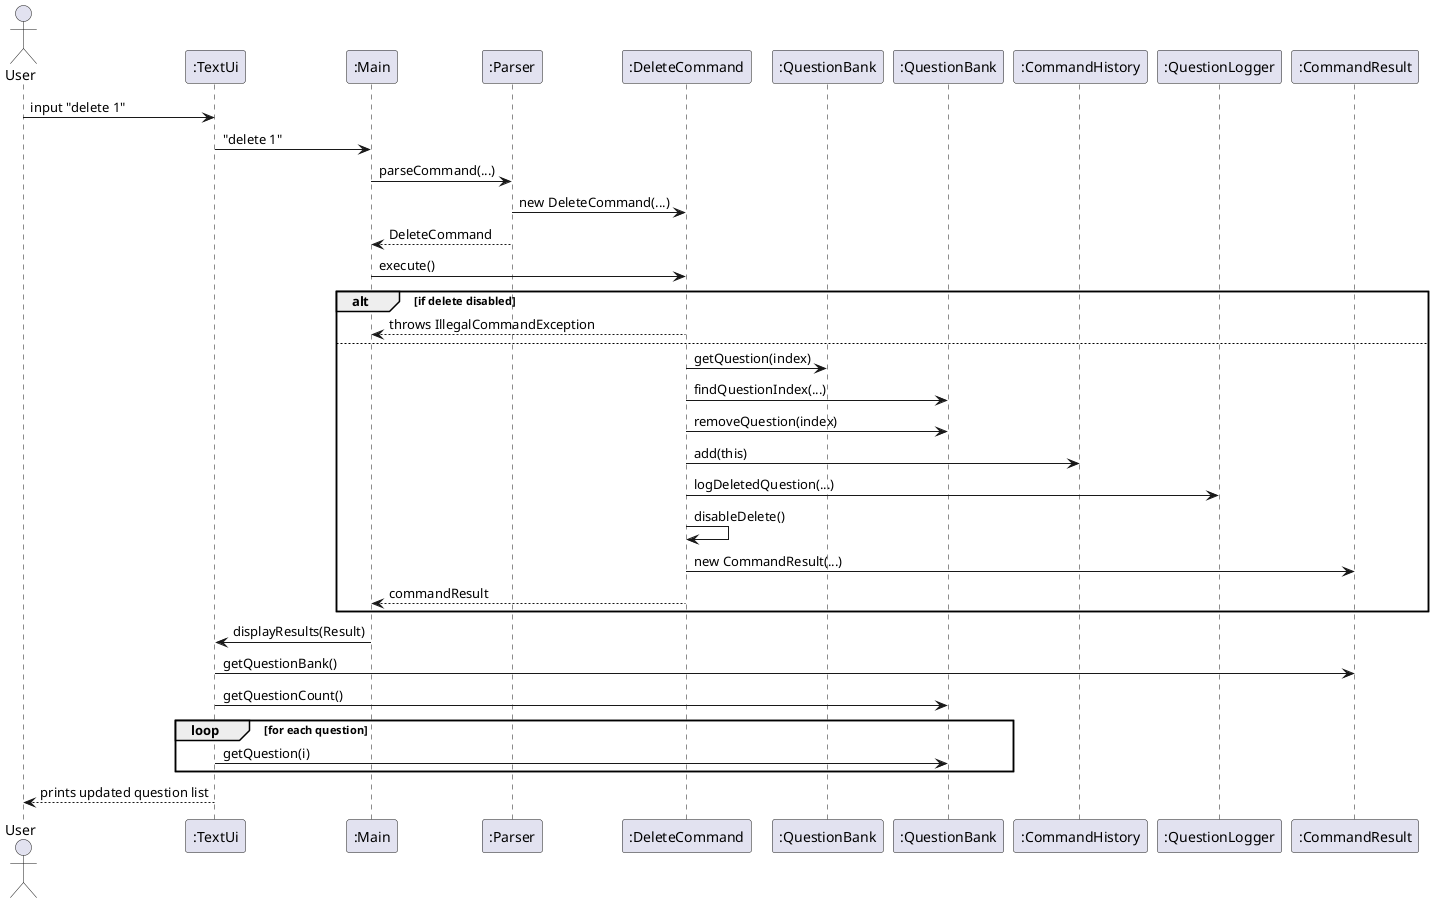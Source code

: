 @startuml
actor User
participant ":TextUi" as UI
participant ":Main" as Main
participant ":Parser" as Parser
participant ":DeleteCommand" as DeleteCmd
participant ":QuestionBank" as LastShownQB
participant ":QuestionBank" as MainQB
participant ":CommandHistory" as History
participant ":QuestionLogger" as Logger
participant ":CommandResult" as Result

User -> UI : input "delete 1"
UI -> Main : "delete 1"

Main -> Parser : parseCommand(...)
Parser -> DeleteCmd : new DeleteCommand(...)
Parser --> Main : DeleteCommand

Main -> DeleteCmd : execute()

alt if delete disabled
    DeleteCmd --> Main : throws IllegalCommandException
else
    DeleteCmd -> LastShownQB : getQuestion(index)
    DeleteCmd -> MainQB : findQuestionIndex(...)
    DeleteCmd -> MainQB : removeQuestion(index)
    DeleteCmd -> History : add(this)
    DeleteCmd -> Logger : logDeletedQuestion(...)
    DeleteCmd -> DeleteCmd : disableDelete()
    DeleteCmd -> Result : new CommandResult(...)
    DeleteCmd --> Main : commandResult
end

Main -> UI : displayResults(Result)
UI -> Result : getQuestionBank()
UI -> MainQB : getQuestionCount()
loop for each question
    UI -> MainQB : getQuestion(i)
end
UI --> User : prints updated question list

@enduml
